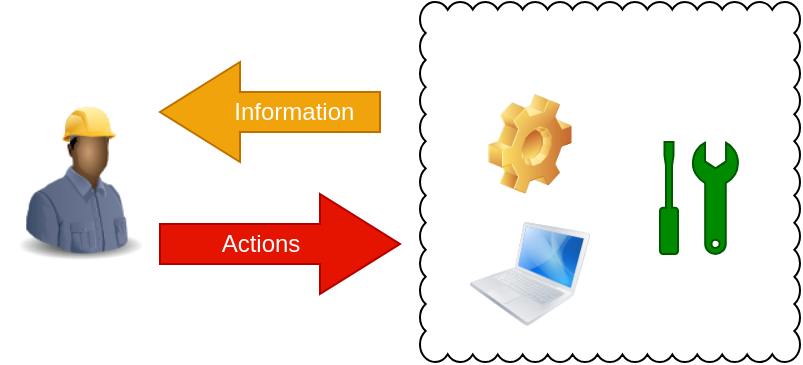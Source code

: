 <mxfile>
    <diagram id="kgS2Zu8Znqh3bIXEU0GX" name="Page-1">
        <mxGraphModel dx="688" dy="585" grid="1" gridSize="10" guides="1" tooltips="1" connect="1" arrows="1" fold="1" page="1" pageScale="1" pageWidth="850" pageHeight="1100" math="0" shadow="0">
            <root>
                <mxCell id="0"/>
                <mxCell id="1" parent="0"/>
                <mxCell id="19" value="" style="whiteSpace=wrap;html=1;shape=mxgraph.basic.cloud_rect;" vertex="1" parent="1">
                    <mxGeometry x="340" y="300" width="190" height="180" as="geometry"/>
                </mxCell>
                <mxCell id="3" value="" style="shape=image;html=1;verticalLabelPosition=bottom;verticalAlign=top;imageAspect=0;image=img/clipart/Gear_128x128.png" parent="1" vertex="1">
                    <mxGeometry x="374.16" y="346" width="41.67" height="50" as="geometry"/>
                </mxCell>
                <mxCell id="7" value="" style="image;html=1;image=img/lib/clip_art/people/Construction_Worker_Man_Black_128x128.png" parent="1" vertex="1">
                    <mxGeometry x="130" y="350" width="80" height="80" as="geometry"/>
                </mxCell>
                <mxCell id="9" value="" style="image;html=1;image=img/lib/clip_art/computers/MacBook_128x128.png;flipH=1;" parent="1" vertex="1">
                    <mxGeometry x="365" y="396" width="60" height="80" as="geometry"/>
                </mxCell>
                <mxCell id="14" value="&amp;nbsp; &amp;nbsp; &amp;nbsp; &amp;nbsp;Information" style="html=1;shadow=0;dashed=0;align=center;verticalAlign=middle;shape=mxgraph.arrows2.arrow;dy=0.6;dx=40;flipH=1;notch=0;fillColor=#f0a30a;strokeColor=#BD7000;fontColor=#FFFFFF;" vertex="1" parent="1">
                    <mxGeometry x="210" y="330" width="110" height="50" as="geometry"/>
                </mxCell>
                <mxCell id="17" value="" style="pointerEvents=1;shadow=0;dashed=0;html=1;strokeColor=#005700;fillColor=#008a00;labelPosition=center;verticalLabelPosition=bottom;verticalAlign=top;outlineConnect=0;align=center;shape=mxgraph.office.concepts.maintenance;fontColor=#ffffff;" vertex="1" parent="1">
                    <mxGeometry x="460" y="370" width="39" height="56" as="geometry"/>
                </mxCell>
                <mxCell id="18" value="Actions&amp;nbsp; &amp;nbsp; &amp;nbsp;&amp;nbsp;" style="html=1;shadow=0;dashed=0;align=center;verticalAlign=middle;shape=mxgraph.arrows2.arrow;dy=0.6;dx=40;flipH=0;notch=0;fillColor=#e51400;strokeColor=#B20000;fontColor=#ffffff;" vertex="1" parent="1">
                    <mxGeometry x="210" y="396" width="120" height="50" as="geometry"/>
                </mxCell>
                <mxCell id="20" value="Environment" style="text;html=1;resizable=0;autosize=1;align=center;verticalAlign=middle;points=[];fillColor=none;strokeColor=none;rounded=0;fontColor=#FFFFFF;" vertex="1" parent="1">
                    <mxGeometry x="390" y="310" width="80" height="20" as="geometry"/>
                </mxCell>
            </root>
        </mxGraphModel>
    </diagram>
</mxfile>